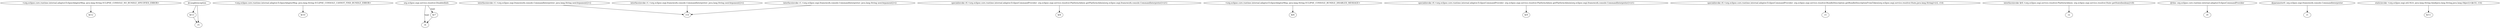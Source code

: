 digraph g {
0[label="<org.eclipse.core.runtime.internal.adaptor.EclipseAdaptorMsg: java.lang.String ECLIPSE_CONSOLE_NO_BUNDLE_SPECIFIED_ERROR>"]
1[label="$r12"]
0->1[label=""]
2[label="$r13"]
3[label="r5"]
2->3[label=""]
4[label="<org.eclipse.core.runtime.internal.adaptor.EclipseAdaptorMsg: java.lang.String ECLIPSE_CONSOLE_CANNOT_FIND_BUNDLE_ERROR>"]
5[label="$r10"]
4->5[label=""]
6[label="org.eclipse.osgi.service.resolver.DisabledInfo"]
7[label="r4"]
6->7[label="type"]
8[label="$r7"]
8->7[label=""]
9[label="interfaceinvoke r1.<org.eclipse.osgi.framework.console.CommandInterpreter: java.lang.String nextArgument()>()"]
10[label="r14"]
9->10[label=""]
11[label="interfaceinvoke r1.<org.eclipse.osgi.framework.console.CommandInterpreter: java.lang.String nextArgument()>()"]
11->10[label=""]
12[label="interfaceinvoke r1.<org.eclipse.osgi.framework.console.CommandInterpreter: java.lang.String nextArgument()>()"]
12->10[label=""]
13[label="specialinvoke r0.<org.eclipse.core.runtime.internal.adaptor.EclipseCommandProvider: org.eclipse.osgi.service.resolver.PlatformAdmin getPlatformAdmin(org.eclipse.osgi.framework.console.CommandInterpreter)>(r1)"]
14[label="$r6"]
13->14[label=""]
6->8[label="type"]
15[label="<org.eclipse.core.runtime.internal.adaptor.EclipseAdaptorMsg: java.lang.String ECLIPSE_CONSOLE_BUNDLE_DISABLED_MESSAGE>"]
16[label="$r8"]
15->16[label=""]
17[label="@caughtexception"]
17->2[label=""]
18[label="specialinvoke r0.<org.eclipse.core.runtime.internal.adaptor.EclipseCommandProvider: org.eclipse.osgi.service.resolver.PlatformAdmin getPlatformAdmin(org.eclipse.osgi.framework.console.CommandInterpreter)>(r1)"]
19[label="$r9"]
18->19[label=""]
20[label="specialinvoke r0.<org.eclipse.core.runtime.internal.adaptor.EclipseCommandProvider: org.eclipse.osgi.service.resolver.BundleDescription getBundleDescriptionFromToken(org.eclipse.osgi.service.resolver.State,java.lang.String)>(r2, r14)"]
21[label="r3"]
20->21[label=""]
17->3[label=""]
22[label="interfaceinvoke $r6.<org.eclipse.osgi.service.resolver.PlatformAdmin: org.eclipse.osgi.service.resolver.State getState(boolean)>(0)"]
23[label="r2"]
22->23[label=""]
24[label="@this: org.eclipse.core.runtime.internal.adaptor.EclipseCommandProvider"]
25[label="r0"]
24->25[label=""]
26[label="@parameter0: org.eclipse.osgi.framework.console.CommandInterpreter"]
27[label="r1"]
26->27[label=""]
28[label="staticinvoke <org.eclipse.osgi.util.NLS: java.lang.String bind(java.lang.String,java.lang.Object)>($r10, r14)"]
29[label="$r11"]
28->29[label=""]
}
